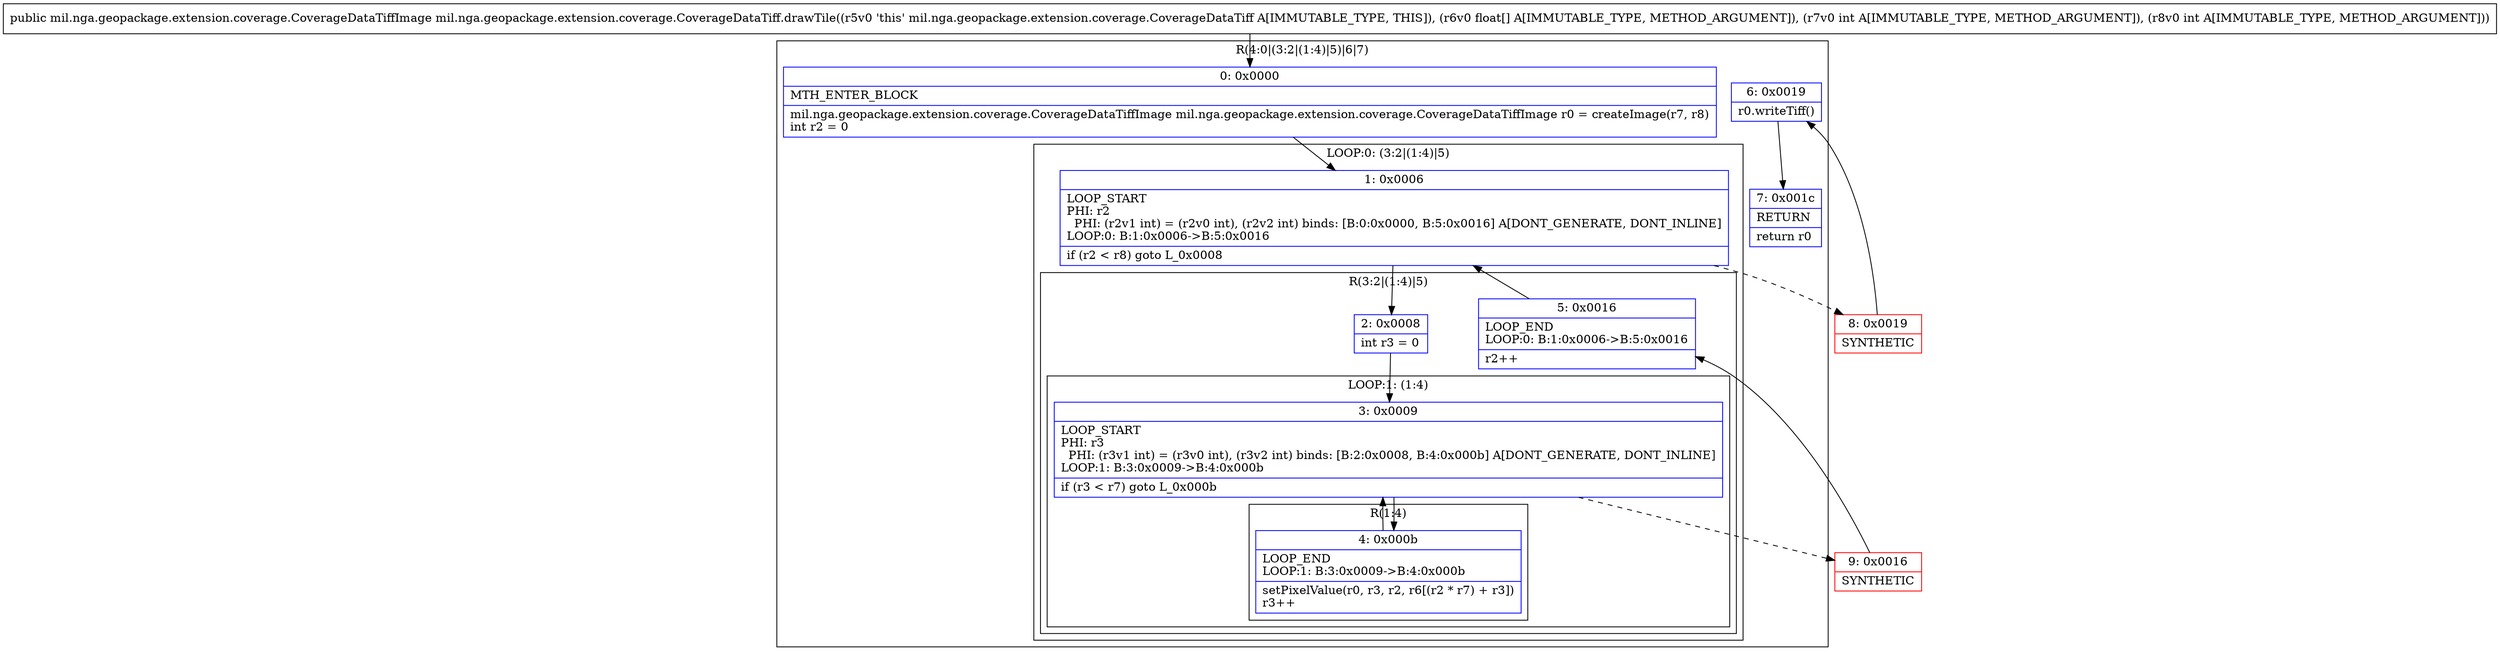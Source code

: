digraph "CFG formil.nga.geopackage.extension.coverage.CoverageDataTiff.drawTile([FII)Lmil\/nga\/geopackage\/extension\/coverage\/CoverageDataTiffImage;" {
subgraph cluster_Region_610318620 {
label = "R(4:0|(3:2|(1:4)|5)|6|7)";
node [shape=record,color=blue];
Node_0 [shape=record,label="{0\:\ 0x0000|MTH_ENTER_BLOCK\l|mil.nga.geopackage.extension.coverage.CoverageDataTiffImage mil.nga.geopackage.extension.coverage.CoverageDataTiffImage r0 = createImage(r7, r8)\lint r2 = 0\l}"];
subgraph cluster_LoopRegion_1225918135 {
label = "LOOP:0: (3:2|(1:4)|5)";
node [shape=record,color=blue];
Node_1 [shape=record,label="{1\:\ 0x0006|LOOP_START\lPHI: r2 \l  PHI: (r2v1 int) = (r2v0 int), (r2v2 int) binds: [B:0:0x0000, B:5:0x0016] A[DONT_GENERATE, DONT_INLINE]\lLOOP:0: B:1:0x0006\-\>B:5:0x0016\l|if (r2 \< r8) goto L_0x0008\l}"];
subgraph cluster_Region_393879321 {
label = "R(3:2|(1:4)|5)";
node [shape=record,color=blue];
Node_2 [shape=record,label="{2\:\ 0x0008|int r3 = 0\l}"];
subgraph cluster_LoopRegion_921955507 {
label = "LOOP:1: (1:4)";
node [shape=record,color=blue];
Node_3 [shape=record,label="{3\:\ 0x0009|LOOP_START\lPHI: r3 \l  PHI: (r3v1 int) = (r3v0 int), (r3v2 int) binds: [B:2:0x0008, B:4:0x000b] A[DONT_GENERATE, DONT_INLINE]\lLOOP:1: B:3:0x0009\-\>B:4:0x000b\l|if (r3 \< r7) goto L_0x000b\l}"];
subgraph cluster_Region_229431089 {
label = "R(1:4)";
node [shape=record,color=blue];
Node_4 [shape=record,label="{4\:\ 0x000b|LOOP_END\lLOOP:1: B:3:0x0009\-\>B:4:0x000b\l|setPixelValue(r0, r3, r2, r6[(r2 * r7) + r3])\lr3++\l}"];
}
}
Node_5 [shape=record,label="{5\:\ 0x0016|LOOP_END\lLOOP:0: B:1:0x0006\-\>B:5:0x0016\l|r2++\l}"];
}
}
Node_6 [shape=record,label="{6\:\ 0x0019|r0.writeTiff()\l}"];
Node_7 [shape=record,label="{7\:\ 0x001c|RETURN\l|return r0\l}"];
}
Node_8 [shape=record,color=red,label="{8\:\ 0x0019|SYNTHETIC\l}"];
Node_9 [shape=record,color=red,label="{9\:\ 0x0016|SYNTHETIC\l}"];
MethodNode[shape=record,label="{public mil.nga.geopackage.extension.coverage.CoverageDataTiffImage mil.nga.geopackage.extension.coverage.CoverageDataTiff.drawTile((r5v0 'this' mil.nga.geopackage.extension.coverage.CoverageDataTiff A[IMMUTABLE_TYPE, THIS]), (r6v0 float[] A[IMMUTABLE_TYPE, METHOD_ARGUMENT]), (r7v0 int A[IMMUTABLE_TYPE, METHOD_ARGUMENT]), (r8v0 int A[IMMUTABLE_TYPE, METHOD_ARGUMENT])) }"];
MethodNode -> Node_0;
Node_0 -> Node_1;
Node_1 -> Node_2;
Node_1 -> Node_8[style=dashed];
Node_2 -> Node_3;
Node_3 -> Node_4;
Node_3 -> Node_9[style=dashed];
Node_4 -> Node_3;
Node_5 -> Node_1;
Node_6 -> Node_7;
Node_8 -> Node_6;
Node_9 -> Node_5;
}


